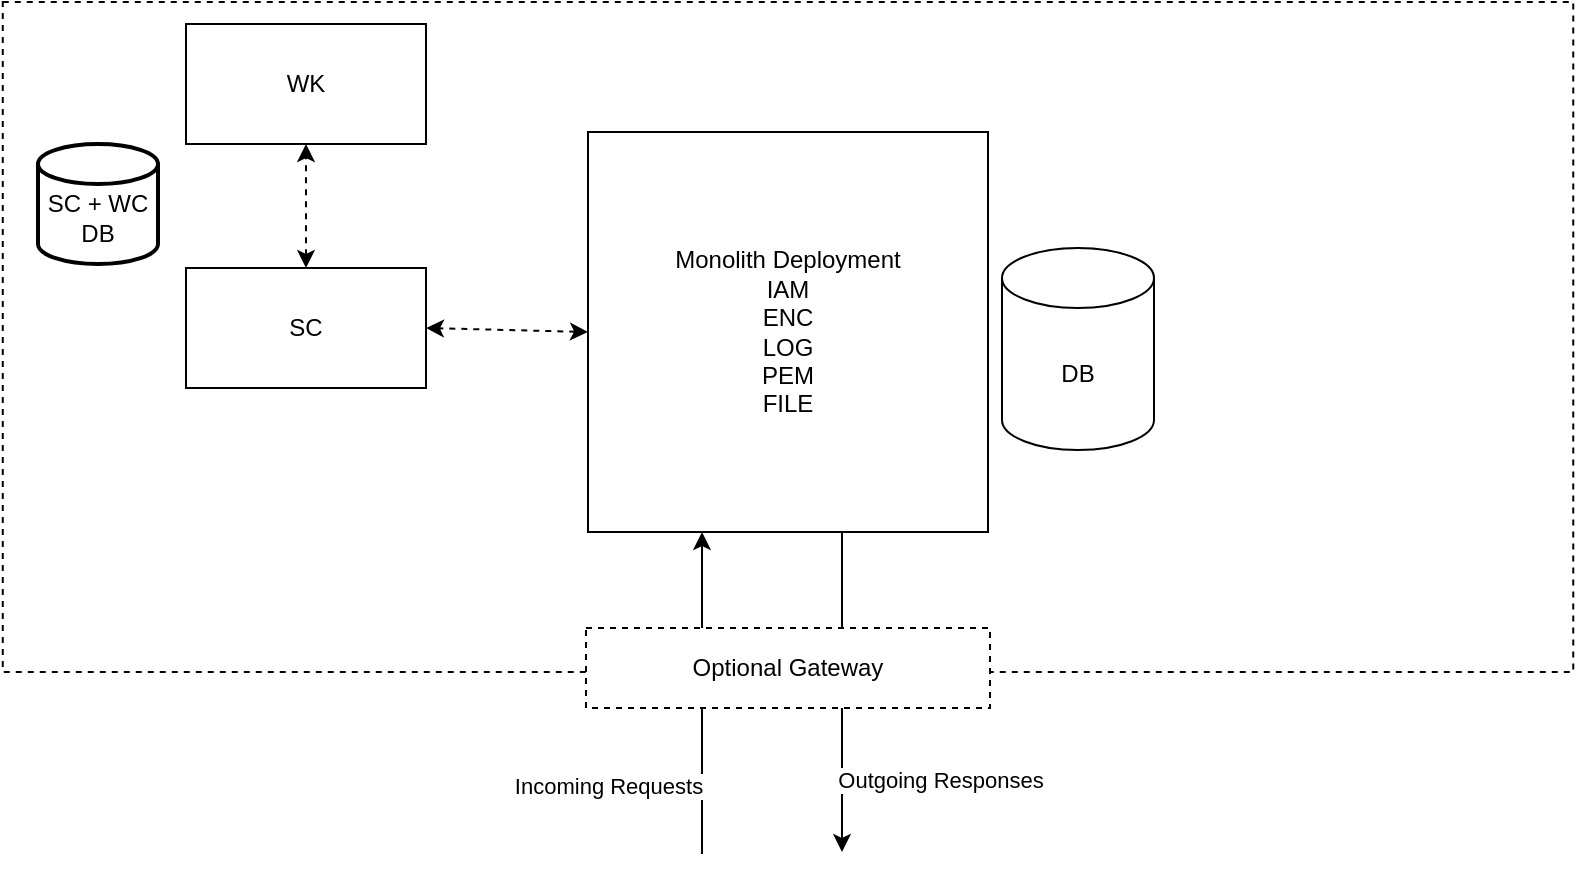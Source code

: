<mxfile version="20.0.1" type="device"><diagram id="9trLMGt9kvrtN5Z7NrPq" name="Page-1"><mxGraphModel dx="1796" dy="592" grid="0" gridSize="10" guides="1" tooltips="1" connect="1" arrows="1" fold="1" page="0" pageScale="1" pageWidth="827" pageHeight="1169" math="0" shadow="0"><root><mxCell id="0"/><mxCell id="1" parent="0"/><mxCell id="cbEHYXy5any0RmJmOA1M-21" value="" style="rounded=0;whiteSpace=wrap;html=1;dashed=1;fillColor=none;" vertex="1" parent="1"><mxGeometry x="-7.62" y="22" width="785.25" height="335" as="geometry"/></mxCell><mxCell id="cbEHYXy5any0RmJmOA1M-2" value="Monolith Deployment&lt;br&gt;IAM&lt;br&gt;ENC&lt;br&gt;LOG&lt;br&gt;PEM&lt;br&gt;FILE" style="whiteSpace=wrap;html=1;aspect=fixed;" vertex="1" parent="1"><mxGeometry x="285" y="87" width="200" height="200" as="geometry"/></mxCell><mxCell id="cbEHYXy5any0RmJmOA1M-3" value="DB" style="shape=cylinder3;whiteSpace=wrap;html=1;boundedLbl=1;backgroundOutline=1;size=15;" vertex="1" parent="1"><mxGeometry x="492" y="145" width="76" height="101" as="geometry"/></mxCell><mxCell id="cbEHYXy5any0RmJmOA1M-4" value="" style="endArrow=classic;html=1;rounded=0;entryX=0.25;entryY=1;entryDx=0;entryDy=0;" edge="1" parent="1"><mxGeometry width="50" height="50" relative="1" as="geometry"><mxPoint x="342" y="448" as="sourcePoint"/><mxPoint x="342" y="287" as="targetPoint"/></mxGeometry></mxCell><mxCell id="cbEHYXy5any0RmJmOA1M-5" value="Incoming Requests" style="edgeLabel;html=1;align=center;verticalAlign=middle;resizable=0;points=[];" vertex="1" connectable="0" parent="cbEHYXy5any0RmJmOA1M-4"><mxGeometry x="-0.485" y="2" relative="1" as="geometry"><mxPoint x="-45" y="7" as="offset"/></mxGeometry></mxCell><mxCell id="cbEHYXy5any0RmJmOA1M-6" value="" style="endArrow=classic;html=1;rounded=0;exitX=0.635;exitY=1;exitDx=0;exitDy=0;exitPerimeter=0;" edge="1" parent="1" source="cbEHYXy5any0RmJmOA1M-2"><mxGeometry width="50" height="50" relative="1" as="geometry"><mxPoint x="411" y="304" as="sourcePoint"/><mxPoint x="412" y="447" as="targetPoint"/></mxGeometry></mxCell><mxCell id="cbEHYXy5any0RmJmOA1M-7" value="Outgoing Responses" style="edgeLabel;html=1;align=center;verticalAlign=middle;resizable=0;points=[];" vertex="1" connectable="0" parent="cbEHYXy5any0RmJmOA1M-6"><mxGeometry x="-0.195" y="-2" relative="1" as="geometry"><mxPoint x="51" y="59" as="offset"/></mxGeometry></mxCell><mxCell id="cbEHYXy5any0RmJmOA1M-8" value="Optional Gateway" style="rounded=0;whiteSpace=wrap;html=1;fillColor=default;dashed=1;" vertex="1" parent="1"><mxGeometry x="284" y="335" width="202" height="40" as="geometry"/></mxCell><mxCell id="cbEHYXy5any0RmJmOA1M-15" value="" style="endArrow=classic;startArrow=classic;html=1;rounded=0;dashed=1;entryX=1;entryY=0.5;entryDx=0;entryDy=0;exitX=0;exitY=0.5;exitDx=0;exitDy=0;" edge="1" parent="1" source="cbEHYXy5any0RmJmOA1M-2" target="cbEHYXy5any0RmJmOA1M-10"><mxGeometry width="50" height="50" relative="1" as="geometry"><mxPoint x="-47" y="317" as="sourcePoint"/><mxPoint x="208.04" y="315.02" as="targetPoint"/><Array as="points"/></mxGeometry></mxCell><mxCell id="cbEHYXy5any0RmJmOA1M-16" value="" style="group" vertex="1" connectable="0" parent="1"><mxGeometry x="10" y="33" width="377.5" height="274" as="geometry"/></mxCell><mxCell id="cbEHYXy5any0RmJmOA1M-10" value="SC" style="rounded=0;whiteSpace=wrap;html=1;" vertex="1" parent="cbEHYXy5any0RmJmOA1M-16"><mxGeometry x="74" y="122" width="120" height="60" as="geometry"/></mxCell><mxCell id="cbEHYXy5any0RmJmOA1M-11" value="WK" style="rounded=0;whiteSpace=wrap;html=1;" vertex="1" parent="cbEHYXy5any0RmJmOA1M-16"><mxGeometry x="74" width="120" height="60" as="geometry"/></mxCell><mxCell id="cbEHYXy5any0RmJmOA1M-12" value="&lt;br&gt;SC + WC DB" style="strokeWidth=2;html=1;shape=mxgraph.flowchart.database;whiteSpace=wrap;" vertex="1" parent="cbEHYXy5any0RmJmOA1M-16"><mxGeometry y="60" width="60" height="60" as="geometry"/></mxCell><mxCell id="cbEHYXy5any0RmJmOA1M-13" value="" style="endArrow=classic;startArrow=classic;html=1;rounded=0;dashed=1;entryX=0.5;entryY=1;entryDx=0;entryDy=0;exitX=0.5;exitY=0;exitDx=0;exitDy=0;" edge="1" parent="cbEHYXy5any0RmJmOA1M-16" source="cbEHYXy5any0RmJmOA1M-10" target="cbEHYXy5any0RmJmOA1M-11"><mxGeometry width="50" height="50" relative="1" as="geometry"><mxPoint x="464" y="189" as="sourcePoint"/><mxPoint x="474" y="264" as="targetPoint"/></mxGeometry></mxCell></root></mxGraphModel></diagram></mxfile>